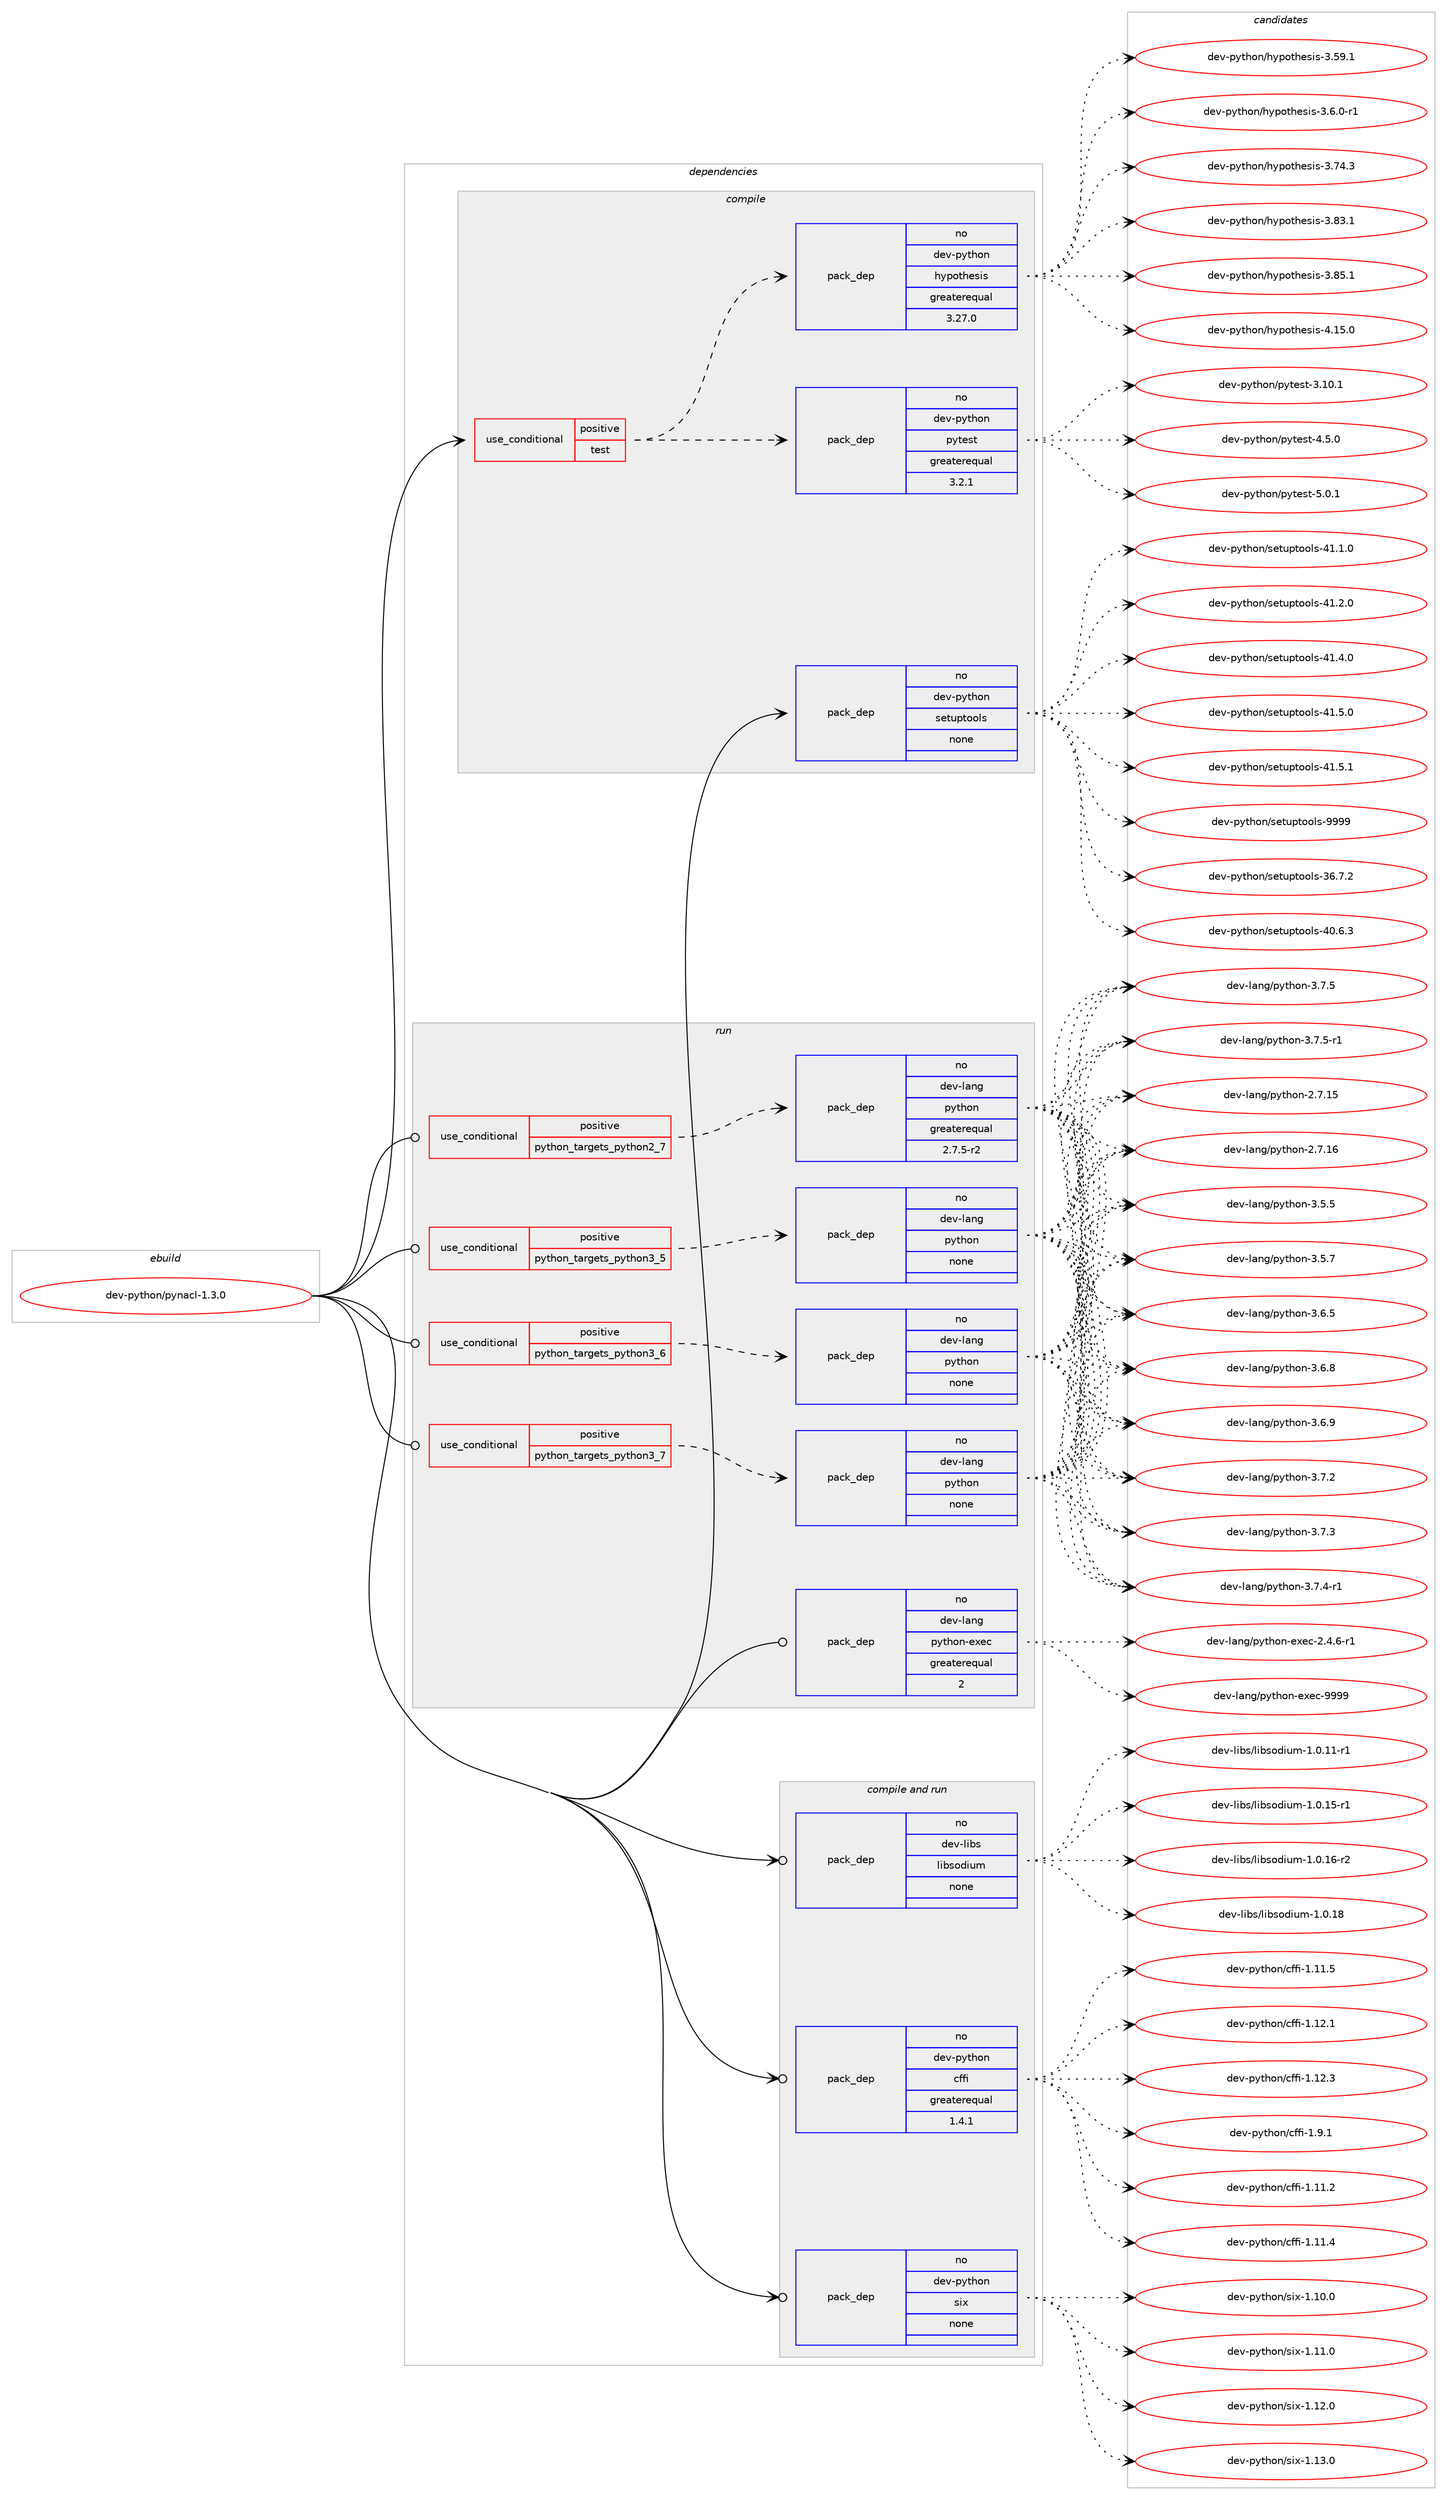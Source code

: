 digraph prolog {

# *************
# Graph options
# *************

newrank=true;
concentrate=true;
compound=true;
graph [rankdir=LR,fontname=Helvetica,fontsize=10,ranksep=1.5];#, ranksep=2.5, nodesep=0.2];
edge  [arrowhead=vee];
node  [fontname=Helvetica,fontsize=10];

# **********
# The ebuild
# **********

subgraph cluster_leftcol {
color=gray;
rank=same;
label=<<i>ebuild</i>>;
id [label="dev-python/pynacl-1.3.0", color=red, width=4, href="../dev-python/pynacl-1.3.0.svg"];
}

# ****************
# The dependencies
# ****************

subgraph cluster_midcol {
color=gray;
label=<<i>dependencies</i>>;
subgraph cluster_compile {
fillcolor="#eeeeee";
style=filled;
label=<<i>compile</i>>;
subgraph cond146325 {
dependency627176 [label=<<TABLE BORDER="0" CELLBORDER="1" CELLSPACING="0" CELLPADDING="4"><TR><TD ROWSPAN="3" CELLPADDING="10">use_conditional</TD></TR><TR><TD>positive</TD></TR><TR><TD>test</TD></TR></TABLE>>, shape=none, color=red];
subgraph pack469003 {
dependency627177 [label=<<TABLE BORDER="0" CELLBORDER="1" CELLSPACING="0" CELLPADDING="4" WIDTH="220"><TR><TD ROWSPAN="6" CELLPADDING="30">pack_dep</TD></TR><TR><TD WIDTH="110">no</TD></TR><TR><TD>dev-python</TD></TR><TR><TD>hypothesis</TD></TR><TR><TD>greaterequal</TD></TR><TR><TD>3.27.0</TD></TR></TABLE>>, shape=none, color=blue];
}
dependency627176:e -> dependency627177:w [weight=20,style="dashed",arrowhead="vee"];
subgraph pack469004 {
dependency627178 [label=<<TABLE BORDER="0" CELLBORDER="1" CELLSPACING="0" CELLPADDING="4" WIDTH="220"><TR><TD ROWSPAN="6" CELLPADDING="30">pack_dep</TD></TR><TR><TD WIDTH="110">no</TD></TR><TR><TD>dev-python</TD></TR><TR><TD>pytest</TD></TR><TR><TD>greaterequal</TD></TR><TR><TD>3.2.1</TD></TR></TABLE>>, shape=none, color=blue];
}
dependency627176:e -> dependency627178:w [weight=20,style="dashed",arrowhead="vee"];
}
id:e -> dependency627176:w [weight=20,style="solid",arrowhead="vee"];
subgraph pack469005 {
dependency627179 [label=<<TABLE BORDER="0" CELLBORDER="1" CELLSPACING="0" CELLPADDING="4" WIDTH="220"><TR><TD ROWSPAN="6" CELLPADDING="30">pack_dep</TD></TR><TR><TD WIDTH="110">no</TD></TR><TR><TD>dev-python</TD></TR><TR><TD>setuptools</TD></TR><TR><TD>none</TD></TR><TR><TD></TD></TR></TABLE>>, shape=none, color=blue];
}
id:e -> dependency627179:w [weight=20,style="solid",arrowhead="vee"];
}
subgraph cluster_compileandrun {
fillcolor="#eeeeee";
style=filled;
label=<<i>compile and run</i>>;
subgraph pack469006 {
dependency627180 [label=<<TABLE BORDER="0" CELLBORDER="1" CELLSPACING="0" CELLPADDING="4" WIDTH="220"><TR><TD ROWSPAN="6" CELLPADDING="30">pack_dep</TD></TR><TR><TD WIDTH="110">no</TD></TR><TR><TD>dev-libs</TD></TR><TR><TD>libsodium</TD></TR><TR><TD>none</TD></TR><TR><TD></TD></TR></TABLE>>, shape=none, color=blue];
}
id:e -> dependency627180:w [weight=20,style="solid",arrowhead="odotvee"];
subgraph pack469007 {
dependency627181 [label=<<TABLE BORDER="0" CELLBORDER="1" CELLSPACING="0" CELLPADDING="4" WIDTH="220"><TR><TD ROWSPAN="6" CELLPADDING="30">pack_dep</TD></TR><TR><TD WIDTH="110">no</TD></TR><TR><TD>dev-python</TD></TR><TR><TD>cffi</TD></TR><TR><TD>greaterequal</TD></TR><TR><TD>1.4.1</TD></TR></TABLE>>, shape=none, color=blue];
}
id:e -> dependency627181:w [weight=20,style="solid",arrowhead="odotvee"];
subgraph pack469008 {
dependency627182 [label=<<TABLE BORDER="0" CELLBORDER="1" CELLSPACING="0" CELLPADDING="4" WIDTH="220"><TR><TD ROWSPAN="6" CELLPADDING="30">pack_dep</TD></TR><TR><TD WIDTH="110">no</TD></TR><TR><TD>dev-python</TD></TR><TR><TD>six</TD></TR><TR><TD>none</TD></TR><TR><TD></TD></TR></TABLE>>, shape=none, color=blue];
}
id:e -> dependency627182:w [weight=20,style="solid",arrowhead="odotvee"];
}
subgraph cluster_run {
fillcolor="#eeeeee";
style=filled;
label=<<i>run</i>>;
subgraph cond146326 {
dependency627183 [label=<<TABLE BORDER="0" CELLBORDER="1" CELLSPACING="0" CELLPADDING="4"><TR><TD ROWSPAN="3" CELLPADDING="10">use_conditional</TD></TR><TR><TD>positive</TD></TR><TR><TD>python_targets_python2_7</TD></TR></TABLE>>, shape=none, color=red];
subgraph pack469009 {
dependency627184 [label=<<TABLE BORDER="0" CELLBORDER="1" CELLSPACING="0" CELLPADDING="4" WIDTH="220"><TR><TD ROWSPAN="6" CELLPADDING="30">pack_dep</TD></TR><TR><TD WIDTH="110">no</TD></TR><TR><TD>dev-lang</TD></TR><TR><TD>python</TD></TR><TR><TD>greaterequal</TD></TR><TR><TD>2.7.5-r2</TD></TR></TABLE>>, shape=none, color=blue];
}
dependency627183:e -> dependency627184:w [weight=20,style="dashed",arrowhead="vee"];
}
id:e -> dependency627183:w [weight=20,style="solid",arrowhead="odot"];
subgraph cond146327 {
dependency627185 [label=<<TABLE BORDER="0" CELLBORDER="1" CELLSPACING="0" CELLPADDING="4"><TR><TD ROWSPAN="3" CELLPADDING="10">use_conditional</TD></TR><TR><TD>positive</TD></TR><TR><TD>python_targets_python3_5</TD></TR></TABLE>>, shape=none, color=red];
subgraph pack469010 {
dependency627186 [label=<<TABLE BORDER="0" CELLBORDER="1" CELLSPACING="0" CELLPADDING="4" WIDTH="220"><TR><TD ROWSPAN="6" CELLPADDING="30">pack_dep</TD></TR><TR><TD WIDTH="110">no</TD></TR><TR><TD>dev-lang</TD></TR><TR><TD>python</TD></TR><TR><TD>none</TD></TR><TR><TD></TD></TR></TABLE>>, shape=none, color=blue];
}
dependency627185:e -> dependency627186:w [weight=20,style="dashed",arrowhead="vee"];
}
id:e -> dependency627185:w [weight=20,style="solid",arrowhead="odot"];
subgraph cond146328 {
dependency627187 [label=<<TABLE BORDER="0" CELLBORDER="1" CELLSPACING="0" CELLPADDING="4"><TR><TD ROWSPAN="3" CELLPADDING="10">use_conditional</TD></TR><TR><TD>positive</TD></TR><TR><TD>python_targets_python3_6</TD></TR></TABLE>>, shape=none, color=red];
subgraph pack469011 {
dependency627188 [label=<<TABLE BORDER="0" CELLBORDER="1" CELLSPACING="0" CELLPADDING="4" WIDTH="220"><TR><TD ROWSPAN="6" CELLPADDING="30">pack_dep</TD></TR><TR><TD WIDTH="110">no</TD></TR><TR><TD>dev-lang</TD></TR><TR><TD>python</TD></TR><TR><TD>none</TD></TR><TR><TD></TD></TR></TABLE>>, shape=none, color=blue];
}
dependency627187:e -> dependency627188:w [weight=20,style="dashed",arrowhead="vee"];
}
id:e -> dependency627187:w [weight=20,style="solid",arrowhead="odot"];
subgraph cond146329 {
dependency627189 [label=<<TABLE BORDER="0" CELLBORDER="1" CELLSPACING="0" CELLPADDING="4"><TR><TD ROWSPAN="3" CELLPADDING="10">use_conditional</TD></TR><TR><TD>positive</TD></TR><TR><TD>python_targets_python3_7</TD></TR></TABLE>>, shape=none, color=red];
subgraph pack469012 {
dependency627190 [label=<<TABLE BORDER="0" CELLBORDER="1" CELLSPACING="0" CELLPADDING="4" WIDTH="220"><TR><TD ROWSPAN="6" CELLPADDING="30">pack_dep</TD></TR><TR><TD WIDTH="110">no</TD></TR><TR><TD>dev-lang</TD></TR><TR><TD>python</TD></TR><TR><TD>none</TD></TR><TR><TD></TD></TR></TABLE>>, shape=none, color=blue];
}
dependency627189:e -> dependency627190:w [weight=20,style="dashed",arrowhead="vee"];
}
id:e -> dependency627189:w [weight=20,style="solid",arrowhead="odot"];
subgraph pack469013 {
dependency627191 [label=<<TABLE BORDER="0" CELLBORDER="1" CELLSPACING="0" CELLPADDING="4" WIDTH="220"><TR><TD ROWSPAN="6" CELLPADDING="30">pack_dep</TD></TR><TR><TD WIDTH="110">no</TD></TR><TR><TD>dev-lang</TD></TR><TR><TD>python-exec</TD></TR><TR><TD>greaterequal</TD></TR><TR><TD>2</TD></TR></TABLE>>, shape=none, color=blue];
}
id:e -> dependency627191:w [weight=20,style="solid",arrowhead="odot"];
}
}

# **************
# The candidates
# **************

subgraph cluster_choices {
rank=same;
color=gray;
label=<<i>candidates</i>>;

subgraph choice469003 {
color=black;
nodesep=1;
choice100101118451121211161041111104710412111211111610410111510511545514653574649 [label="dev-python/hypothesis-3.59.1", color=red, width=4,href="../dev-python/hypothesis-3.59.1.svg"];
choice10010111845112121116104111110471041211121111161041011151051154551465446484511449 [label="dev-python/hypothesis-3.6.0-r1", color=red, width=4,href="../dev-python/hypothesis-3.6.0-r1.svg"];
choice100101118451121211161041111104710412111211111610410111510511545514655524651 [label="dev-python/hypothesis-3.74.3", color=red, width=4,href="../dev-python/hypothesis-3.74.3.svg"];
choice100101118451121211161041111104710412111211111610410111510511545514656514649 [label="dev-python/hypothesis-3.83.1", color=red, width=4,href="../dev-python/hypothesis-3.83.1.svg"];
choice100101118451121211161041111104710412111211111610410111510511545514656534649 [label="dev-python/hypothesis-3.85.1", color=red, width=4,href="../dev-python/hypothesis-3.85.1.svg"];
choice100101118451121211161041111104710412111211111610410111510511545524649534648 [label="dev-python/hypothesis-4.15.0", color=red, width=4,href="../dev-python/hypothesis-4.15.0.svg"];
dependency627177:e -> choice100101118451121211161041111104710412111211111610410111510511545514653574649:w [style=dotted,weight="100"];
dependency627177:e -> choice10010111845112121116104111110471041211121111161041011151051154551465446484511449:w [style=dotted,weight="100"];
dependency627177:e -> choice100101118451121211161041111104710412111211111610410111510511545514655524651:w [style=dotted,weight="100"];
dependency627177:e -> choice100101118451121211161041111104710412111211111610410111510511545514656514649:w [style=dotted,weight="100"];
dependency627177:e -> choice100101118451121211161041111104710412111211111610410111510511545514656534649:w [style=dotted,weight="100"];
dependency627177:e -> choice100101118451121211161041111104710412111211111610410111510511545524649534648:w [style=dotted,weight="100"];
}
subgraph choice469004 {
color=black;
nodesep=1;
choice100101118451121211161041111104711212111610111511645514649484649 [label="dev-python/pytest-3.10.1", color=red, width=4,href="../dev-python/pytest-3.10.1.svg"];
choice1001011184511212111610411111047112121116101115116455246534648 [label="dev-python/pytest-4.5.0", color=red, width=4,href="../dev-python/pytest-4.5.0.svg"];
choice1001011184511212111610411111047112121116101115116455346484649 [label="dev-python/pytest-5.0.1", color=red, width=4,href="../dev-python/pytest-5.0.1.svg"];
dependency627178:e -> choice100101118451121211161041111104711212111610111511645514649484649:w [style=dotted,weight="100"];
dependency627178:e -> choice1001011184511212111610411111047112121116101115116455246534648:w [style=dotted,weight="100"];
dependency627178:e -> choice1001011184511212111610411111047112121116101115116455346484649:w [style=dotted,weight="100"];
}
subgraph choice469005 {
color=black;
nodesep=1;
choice100101118451121211161041111104711510111611711211611111110811545515446554650 [label="dev-python/setuptools-36.7.2", color=red, width=4,href="../dev-python/setuptools-36.7.2.svg"];
choice100101118451121211161041111104711510111611711211611111110811545524846544651 [label="dev-python/setuptools-40.6.3", color=red, width=4,href="../dev-python/setuptools-40.6.3.svg"];
choice100101118451121211161041111104711510111611711211611111110811545524946494648 [label="dev-python/setuptools-41.1.0", color=red, width=4,href="../dev-python/setuptools-41.1.0.svg"];
choice100101118451121211161041111104711510111611711211611111110811545524946504648 [label="dev-python/setuptools-41.2.0", color=red, width=4,href="../dev-python/setuptools-41.2.0.svg"];
choice100101118451121211161041111104711510111611711211611111110811545524946524648 [label="dev-python/setuptools-41.4.0", color=red, width=4,href="../dev-python/setuptools-41.4.0.svg"];
choice100101118451121211161041111104711510111611711211611111110811545524946534648 [label="dev-python/setuptools-41.5.0", color=red, width=4,href="../dev-python/setuptools-41.5.0.svg"];
choice100101118451121211161041111104711510111611711211611111110811545524946534649 [label="dev-python/setuptools-41.5.1", color=red, width=4,href="../dev-python/setuptools-41.5.1.svg"];
choice10010111845112121116104111110471151011161171121161111111081154557575757 [label="dev-python/setuptools-9999", color=red, width=4,href="../dev-python/setuptools-9999.svg"];
dependency627179:e -> choice100101118451121211161041111104711510111611711211611111110811545515446554650:w [style=dotted,weight="100"];
dependency627179:e -> choice100101118451121211161041111104711510111611711211611111110811545524846544651:w [style=dotted,weight="100"];
dependency627179:e -> choice100101118451121211161041111104711510111611711211611111110811545524946494648:w [style=dotted,weight="100"];
dependency627179:e -> choice100101118451121211161041111104711510111611711211611111110811545524946504648:w [style=dotted,weight="100"];
dependency627179:e -> choice100101118451121211161041111104711510111611711211611111110811545524946524648:w [style=dotted,weight="100"];
dependency627179:e -> choice100101118451121211161041111104711510111611711211611111110811545524946534648:w [style=dotted,weight="100"];
dependency627179:e -> choice100101118451121211161041111104711510111611711211611111110811545524946534649:w [style=dotted,weight="100"];
dependency627179:e -> choice10010111845112121116104111110471151011161171121161111111081154557575757:w [style=dotted,weight="100"];
}
subgraph choice469006 {
color=black;
nodesep=1;
choice10010111845108105981154710810598115111100105117109454946484649494511449 [label="dev-libs/libsodium-1.0.11-r1", color=red, width=4,href="../dev-libs/libsodium-1.0.11-r1.svg"];
choice10010111845108105981154710810598115111100105117109454946484649534511449 [label="dev-libs/libsodium-1.0.15-r1", color=red, width=4,href="../dev-libs/libsodium-1.0.15-r1.svg"];
choice10010111845108105981154710810598115111100105117109454946484649544511450 [label="dev-libs/libsodium-1.0.16-r2", color=red, width=4,href="../dev-libs/libsodium-1.0.16-r2.svg"];
choice1001011184510810598115471081059811511110010511710945494648464956 [label="dev-libs/libsodium-1.0.18", color=red, width=4,href="../dev-libs/libsodium-1.0.18.svg"];
dependency627180:e -> choice10010111845108105981154710810598115111100105117109454946484649494511449:w [style=dotted,weight="100"];
dependency627180:e -> choice10010111845108105981154710810598115111100105117109454946484649534511449:w [style=dotted,weight="100"];
dependency627180:e -> choice10010111845108105981154710810598115111100105117109454946484649544511450:w [style=dotted,weight="100"];
dependency627180:e -> choice1001011184510810598115471081059811511110010511710945494648464956:w [style=dotted,weight="100"];
}
subgraph choice469007 {
color=black;
nodesep=1;
choice10010111845112121116104111110479910210210545494649494650 [label="dev-python/cffi-1.11.2", color=red, width=4,href="../dev-python/cffi-1.11.2.svg"];
choice10010111845112121116104111110479910210210545494649494652 [label="dev-python/cffi-1.11.4", color=red, width=4,href="../dev-python/cffi-1.11.4.svg"];
choice10010111845112121116104111110479910210210545494649494653 [label="dev-python/cffi-1.11.5", color=red, width=4,href="../dev-python/cffi-1.11.5.svg"];
choice10010111845112121116104111110479910210210545494649504649 [label="dev-python/cffi-1.12.1", color=red, width=4,href="../dev-python/cffi-1.12.1.svg"];
choice10010111845112121116104111110479910210210545494649504651 [label="dev-python/cffi-1.12.3", color=red, width=4,href="../dev-python/cffi-1.12.3.svg"];
choice100101118451121211161041111104799102102105454946574649 [label="dev-python/cffi-1.9.1", color=red, width=4,href="../dev-python/cffi-1.9.1.svg"];
dependency627181:e -> choice10010111845112121116104111110479910210210545494649494650:w [style=dotted,weight="100"];
dependency627181:e -> choice10010111845112121116104111110479910210210545494649494652:w [style=dotted,weight="100"];
dependency627181:e -> choice10010111845112121116104111110479910210210545494649494653:w [style=dotted,weight="100"];
dependency627181:e -> choice10010111845112121116104111110479910210210545494649504649:w [style=dotted,weight="100"];
dependency627181:e -> choice10010111845112121116104111110479910210210545494649504651:w [style=dotted,weight="100"];
dependency627181:e -> choice100101118451121211161041111104799102102105454946574649:w [style=dotted,weight="100"];
}
subgraph choice469008 {
color=black;
nodesep=1;
choice100101118451121211161041111104711510512045494649484648 [label="dev-python/six-1.10.0", color=red, width=4,href="../dev-python/six-1.10.0.svg"];
choice100101118451121211161041111104711510512045494649494648 [label="dev-python/six-1.11.0", color=red, width=4,href="../dev-python/six-1.11.0.svg"];
choice100101118451121211161041111104711510512045494649504648 [label="dev-python/six-1.12.0", color=red, width=4,href="../dev-python/six-1.12.0.svg"];
choice100101118451121211161041111104711510512045494649514648 [label="dev-python/six-1.13.0", color=red, width=4,href="../dev-python/six-1.13.0.svg"];
dependency627182:e -> choice100101118451121211161041111104711510512045494649484648:w [style=dotted,weight="100"];
dependency627182:e -> choice100101118451121211161041111104711510512045494649494648:w [style=dotted,weight="100"];
dependency627182:e -> choice100101118451121211161041111104711510512045494649504648:w [style=dotted,weight="100"];
dependency627182:e -> choice100101118451121211161041111104711510512045494649514648:w [style=dotted,weight="100"];
}
subgraph choice469009 {
color=black;
nodesep=1;
choice10010111845108971101034711212111610411111045504655464953 [label="dev-lang/python-2.7.15", color=red, width=4,href="../dev-lang/python-2.7.15.svg"];
choice10010111845108971101034711212111610411111045504655464954 [label="dev-lang/python-2.7.16", color=red, width=4,href="../dev-lang/python-2.7.16.svg"];
choice100101118451089711010347112121116104111110455146534653 [label="dev-lang/python-3.5.5", color=red, width=4,href="../dev-lang/python-3.5.5.svg"];
choice100101118451089711010347112121116104111110455146534655 [label="dev-lang/python-3.5.7", color=red, width=4,href="../dev-lang/python-3.5.7.svg"];
choice100101118451089711010347112121116104111110455146544653 [label="dev-lang/python-3.6.5", color=red, width=4,href="../dev-lang/python-3.6.5.svg"];
choice100101118451089711010347112121116104111110455146544656 [label="dev-lang/python-3.6.8", color=red, width=4,href="../dev-lang/python-3.6.8.svg"];
choice100101118451089711010347112121116104111110455146544657 [label="dev-lang/python-3.6.9", color=red, width=4,href="../dev-lang/python-3.6.9.svg"];
choice100101118451089711010347112121116104111110455146554650 [label="dev-lang/python-3.7.2", color=red, width=4,href="../dev-lang/python-3.7.2.svg"];
choice100101118451089711010347112121116104111110455146554651 [label="dev-lang/python-3.7.3", color=red, width=4,href="../dev-lang/python-3.7.3.svg"];
choice1001011184510897110103471121211161041111104551465546524511449 [label="dev-lang/python-3.7.4-r1", color=red, width=4,href="../dev-lang/python-3.7.4-r1.svg"];
choice100101118451089711010347112121116104111110455146554653 [label="dev-lang/python-3.7.5", color=red, width=4,href="../dev-lang/python-3.7.5.svg"];
choice1001011184510897110103471121211161041111104551465546534511449 [label="dev-lang/python-3.7.5-r1", color=red, width=4,href="../dev-lang/python-3.7.5-r1.svg"];
dependency627184:e -> choice10010111845108971101034711212111610411111045504655464953:w [style=dotted,weight="100"];
dependency627184:e -> choice10010111845108971101034711212111610411111045504655464954:w [style=dotted,weight="100"];
dependency627184:e -> choice100101118451089711010347112121116104111110455146534653:w [style=dotted,weight="100"];
dependency627184:e -> choice100101118451089711010347112121116104111110455146534655:w [style=dotted,weight="100"];
dependency627184:e -> choice100101118451089711010347112121116104111110455146544653:w [style=dotted,weight="100"];
dependency627184:e -> choice100101118451089711010347112121116104111110455146544656:w [style=dotted,weight="100"];
dependency627184:e -> choice100101118451089711010347112121116104111110455146544657:w [style=dotted,weight="100"];
dependency627184:e -> choice100101118451089711010347112121116104111110455146554650:w [style=dotted,weight="100"];
dependency627184:e -> choice100101118451089711010347112121116104111110455146554651:w [style=dotted,weight="100"];
dependency627184:e -> choice1001011184510897110103471121211161041111104551465546524511449:w [style=dotted,weight="100"];
dependency627184:e -> choice100101118451089711010347112121116104111110455146554653:w [style=dotted,weight="100"];
dependency627184:e -> choice1001011184510897110103471121211161041111104551465546534511449:w [style=dotted,weight="100"];
}
subgraph choice469010 {
color=black;
nodesep=1;
choice10010111845108971101034711212111610411111045504655464953 [label="dev-lang/python-2.7.15", color=red, width=4,href="../dev-lang/python-2.7.15.svg"];
choice10010111845108971101034711212111610411111045504655464954 [label="dev-lang/python-2.7.16", color=red, width=4,href="../dev-lang/python-2.7.16.svg"];
choice100101118451089711010347112121116104111110455146534653 [label="dev-lang/python-3.5.5", color=red, width=4,href="../dev-lang/python-3.5.5.svg"];
choice100101118451089711010347112121116104111110455146534655 [label="dev-lang/python-3.5.7", color=red, width=4,href="../dev-lang/python-3.5.7.svg"];
choice100101118451089711010347112121116104111110455146544653 [label="dev-lang/python-3.6.5", color=red, width=4,href="../dev-lang/python-3.6.5.svg"];
choice100101118451089711010347112121116104111110455146544656 [label="dev-lang/python-3.6.8", color=red, width=4,href="../dev-lang/python-3.6.8.svg"];
choice100101118451089711010347112121116104111110455146544657 [label="dev-lang/python-3.6.9", color=red, width=4,href="../dev-lang/python-3.6.9.svg"];
choice100101118451089711010347112121116104111110455146554650 [label="dev-lang/python-3.7.2", color=red, width=4,href="../dev-lang/python-3.7.2.svg"];
choice100101118451089711010347112121116104111110455146554651 [label="dev-lang/python-3.7.3", color=red, width=4,href="../dev-lang/python-3.7.3.svg"];
choice1001011184510897110103471121211161041111104551465546524511449 [label="dev-lang/python-3.7.4-r1", color=red, width=4,href="../dev-lang/python-3.7.4-r1.svg"];
choice100101118451089711010347112121116104111110455146554653 [label="dev-lang/python-3.7.5", color=red, width=4,href="../dev-lang/python-3.7.5.svg"];
choice1001011184510897110103471121211161041111104551465546534511449 [label="dev-lang/python-3.7.5-r1", color=red, width=4,href="../dev-lang/python-3.7.5-r1.svg"];
dependency627186:e -> choice10010111845108971101034711212111610411111045504655464953:w [style=dotted,weight="100"];
dependency627186:e -> choice10010111845108971101034711212111610411111045504655464954:w [style=dotted,weight="100"];
dependency627186:e -> choice100101118451089711010347112121116104111110455146534653:w [style=dotted,weight="100"];
dependency627186:e -> choice100101118451089711010347112121116104111110455146534655:w [style=dotted,weight="100"];
dependency627186:e -> choice100101118451089711010347112121116104111110455146544653:w [style=dotted,weight="100"];
dependency627186:e -> choice100101118451089711010347112121116104111110455146544656:w [style=dotted,weight="100"];
dependency627186:e -> choice100101118451089711010347112121116104111110455146544657:w [style=dotted,weight="100"];
dependency627186:e -> choice100101118451089711010347112121116104111110455146554650:w [style=dotted,weight="100"];
dependency627186:e -> choice100101118451089711010347112121116104111110455146554651:w [style=dotted,weight="100"];
dependency627186:e -> choice1001011184510897110103471121211161041111104551465546524511449:w [style=dotted,weight="100"];
dependency627186:e -> choice100101118451089711010347112121116104111110455146554653:w [style=dotted,weight="100"];
dependency627186:e -> choice1001011184510897110103471121211161041111104551465546534511449:w [style=dotted,weight="100"];
}
subgraph choice469011 {
color=black;
nodesep=1;
choice10010111845108971101034711212111610411111045504655464953 [label="dev-lang/python-2.7.15", color=red, width=4,href="../dev-lang/python-2.7.15.svg"];
choice10010111845108971101034711212111610411111045504655464954 [label="dev-lang/python-2.7.16", color=red, width=4,href="../dev-lang/python-2.7.16.svg"];
choice100101118451089711010347112121116104111110455146534653 [label="dev-lang/python-3.5.5", color=red, width=4,href="../dev-lang/python-3.5.5.svg"];
choice100101118451089711010347112121116104111110455146534655 [label="dev-lang/python-3.5.7", color=red, width=4,href="../dev-lang/python-3.5.7.svg"];
choice100101118451089711010347112121116104111110455146544653 [label="dev-lang/python-3.6.5", color=red, width=4,href="../dev-lang/python-3.6.5.svg"];
choice100101118451089711010347112121116104111110455146544656 [label="dev-lang/python-3.6.8", color=red, width=4,href="../dev-lang/python-3.6.8.svg"];
choice100101118451089711010347112121116104111110455146544657 [label="dev-lang/python-3.6.9", color=red, width=4,href="../dev-lang/python-3.6.9.svg"];
choice100101118451089711010347112121116104111110455146554650 [label="dev-lang/python-3.7.2", color=red, width=4,href="../dev-lang/python-3.7.2.svg"];
choice100101118451089711010347112121116104111110455146554651 [label="dev-lang/python-3.7.3", color=red, width=4,href="../dev-lang/python-3.7.3.svg"];
choice1001011184510897110103471121211161041111104551465546524511449 [label="dev-lang/python-3.7.4-r1", color=red, width=4,href="../dev-lang/python-3.7.4-r1.svg"];
choice100101118451089711010347112121116104111110455146554653 [label="dev-lang/python-3.7.5", color=red, width=4,href="../dev-lang/python-3.7.5.svg"];
choice1001011184510897110103471121211161041111104551465546534511449 [label="dev-lang/python-3.7.5-r1", color=red, width=4,href="../dev-lang/python-3.7.5-r1.svg"];
dependency627188:e -> choice10010111845108971101034711212111610411111045504655464953:w [style=dotted,weight="100"];
dependency627188:e -> choice10010111845108971101034711212111610411111045504655464954:w [style=dotted,weight="100"];
dependency627188:e -> choice100101118451089711010347112121116104111110455146534653:w [style=dotted,weight="100"];
dependency627188:e -> choice100101118451089711010347112121116104111110455146534655:w [style=dotted,weight="100"];
dependency627188:e -> choice100101118451089711010347112121116104111110455146544653:w [style=dotted,weight="100"];
dependency627188:e -> choice100101118451089711010347112121116104111110455146544656:w [style=dotted,weight="100"];
dependency627188:e -> choice100101118451089711010347112121116104111110455146544657:w [style=dotted,weight="100"];
dependency627188:e -> choice100101118451089711010347112121116104111110455146554650:w [style=dotted,weight="100"];
dependency627188:e -> choice100101118451089711010347112121116104111110455146554651:w [style=dotted,weight="100"];
dependency627188:e -> choice1001011184510897110103471121211161041111104551465546524511449:w [style=dotted,weight="100"];
dependency627188:e -> choice100101118451089711010347112121116104111110455146554653:w [style=dotted,weight="100"];
dependency627188:e -> choice1001011184510897110103471121211161041111104551465546534511449:w [style=dotted,weight="100"];
}
subgraph choice469012 {
color=black;
nodesep=1;
choice10010111845108971101034711212111610411111045504655464953 [label="dev-lang/python-2.7.15", color=red, width=4,href="../dev-lang/python-2.7.15.svg"];
choice10010111845108971101034711212111610411111045504655464954 [label="dev-lang/python-2.7.16", color=red, width=4,href="../dev-lang/python-2.7.16.svg"];
choice100101118451089711010347112121116104111110455146534653 [label="dev-lang/python-3.5.5", color=red, width=4,href="../dev-lang/python-3.5.5.svg"];
choice100101118451089711010347112121116104111110455146534655 [label="dev-lang/python-3.5.7", color=red, width=4,href="../dev-lang/python-3.5.7.svg"];
choice100101118451089711010347112121116104111110455146544653 [label="dev-lang/python-3.6.5", color=red, width=4,href="../dev-lang/python-3.6.5.svg"];
choice100101118451089711010347112121116104111110455146544656 [label="dev-lang/python-3.6.8", color=red, width=4,href="../dev-lang/python-3.6.8.svg"];
choice100101118451089711010347112121116104111110455146544657 [label="dev-lang/python-3.6.9", color=red, width=4,href="../dev-lang/python-3.6.9.svg"];
choice100101118451089711010347112121116104111110455146554650 [label="dev-lang/python-3.7.2", color=red, width=4,href="../dev-lang/python-3.7.2.svg"];
choice100101118451089711010347112121116104111110455146554651 [label="dev-lang/python-3.7.3", color=red, width=4,href="../dev-lang/python-3.7.3.svg"];
choice1001011184510897110103471121211161041111104551465546524511449 [label="dev-lang/python-3.7.4-r1", color=red, width=4,href="../dev-lang/python-3.7.4-r1.svg"];
choice100101118451089711010347112121116104111110455146554653 [label="dev-lang/python-3.7.5", color=red, width=4,href="../dev-lang/python-3.7.5.svg"];
choice1001011184510897110103471121211161041111104551465546534511449 [label="dev-lang/python-3.7.5-r1", color=red, width=4,href="../dev-lang/python-3.7.5-r1.svg"];
dependency627190:e -> choice10010111845108971101034711212111610411111045504655464953:w [style=dotted,weight="100"];
dependency627190:e -> choice10010111845108971101034711212111610411111045504655464954:w [style=dotted,weight="100"];
dependency627190:e -> choice100101118451089711010347112121116104111110455146534653:w [style=dotted,weight="100"];
dependency627190:e -> choice100101118451089711010347112121116104111110455146534655:w [style=dotted,weight="100"];
dependency627190:e -> choice100101118451089711010347112121116104111110455146544653:w [style=dotted,weight="100"];
dependency627190:e -> choice100101118451089711010347112121116104111110455146544656:w [style=dotted,weight="100"];
dependency627190:e -> choice100101118451089711010347112121116104111110455146544657:w [style=dotted,weight="100"];
dependency627190:e -> choice100101118451089711010347112121116104111110455146554650:w [style=dotted,weight="100"];
dependency627190:e -> choice100101118451089711010347112121116104111110455146554651:w [style=dotted,weight="100"];
dependency627190:e -> choice1001011184510897110103471121211161041111104551465546524511449:w [style=dotted,weight="100"];
dependency627190:e -> choice100101118451089711010347112121116104111110455146554653:w [style=dotted,weight="100"];
dependency627190:e -> choice1001011184510897110103471121211161041111104551465546534511449:w [style=dotted,weight="100"];
}
subgraph choice469013 {
color=black;
nodesep=1;
choice10010111845108971101034711212111610411111045101120101994550465246544511449 [label="dev-lang/python-exec-2.4.6-r1", color=red, width=4,href="../dev-lang/python-exec-2.4.6-r1.svg"];
choice10010111845108971101034711212111610411111045101120101994557575757 [label="dev-lang/python-exec-9999", color=red, width=4,href="../dev-lang/python-exec-9999.svg"];
dependency627191:e -> choice10010111845108971101034711212111610411111045101120101994550465246544511449:w [style=dotted,weight="100"];
dependency627191:e -> choice10010111845108971101034711212111610411111045101120101994557575757:w [style=dotted,weight="100"];
}
}

}
